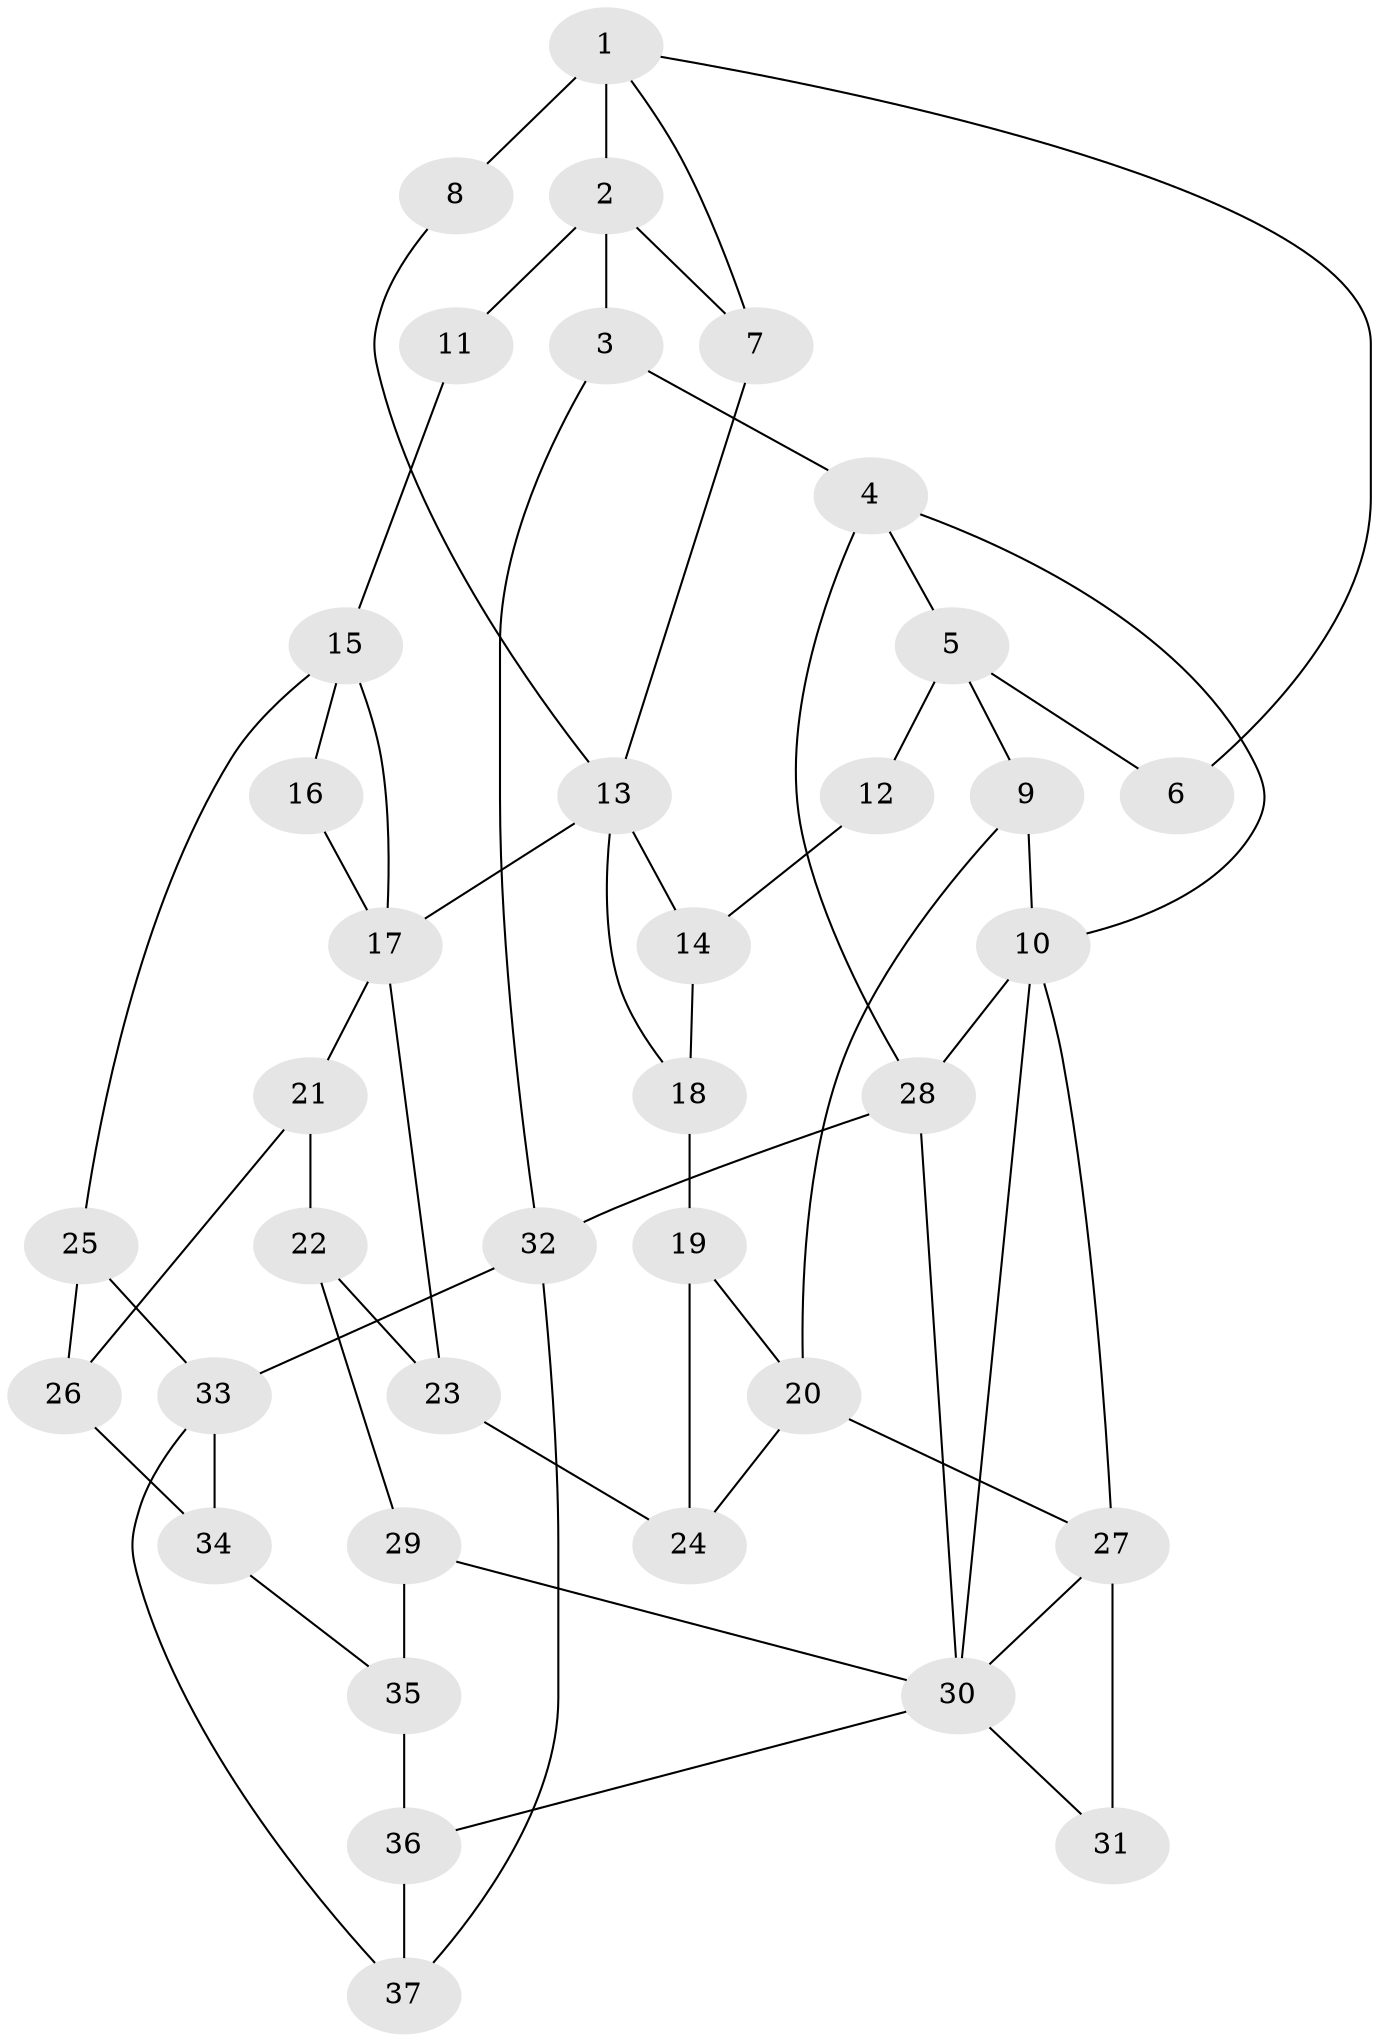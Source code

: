 // original degree distribution, {3: 0.02702702702702703, 4: 0.28378378378378377, 6: 0.25675675675675674, 5: 0.43243243243243246}
// Generated by graph-tools (version 1.1) at 2025/38/03/09/25 02:38:38]
// undirected, 37 vertices, 62 edges
graph export_dot {
graph [start="1"]
  node [color=gray90,style=filled];
  1;
  2;
  3;
  4;
  5;
  6;
  7;
  8;
  9;
  10;
  11;
  12;
  13;
  14;
  15;
  16;
  17;
  18;
  19;
  20;
  21;
  22;
  23;
  24;
  25;
  26;
  27;
  28;
  29;
  30;
  31;
  32;
  33;
  34;
  35;
  36;
  37;
  1 -- 2 [weight=1.0];
  1 -- 6 [weight=1.0];
  1 -- 7 [weight=1.0];
  1 -- 8 [weight=2.0];
  2 -- 3 [weight=2.0];
  2 -- 7 [weight=1.0];
  2 -- 11 [weight=2.0];
  3 -- 4 [weight=1.0];
  3 -- 32 [weight=1.0];
  4 -- 5 [weight=1.0];
  4 -- 10 [weight=1.0];
  4 -- 28 [weight=1.0];
  5 -- 6 [weight=2.0];
  5 -- 9 [weight=1.0];
  5 -- 12 [weight=2.0];
  7 -- 13 [weight=1.0];
  8 -- 13 [weight=1.0];
  9 -- 10 [weight=1.0];
  9 -- 20 [weight=1.0];
  10 -- 27 [weight=1.0];
  10 -- 28 [weight=1.0];
  10 -- 30 [weight=1.0];
  11 -- 15 [weight=2.0];
  12 -- 14 [weight=1.0];
  13 -- 14 [weight=1.0];
  13 -- 17 [weight=2.0];
  13 -- 18 [weight=1.0];
  14 -- 18 [weight=1.0];
  15 -- 16 [weight=2.0];
  15 -- 17 [weight=1.0];
  15 -- 25 [weight=1.0];
  16 -- 17 [weight=1.0];
  17 -- 21 [weight=1.0];
  17 -- 23 [weight=1.0];
  18 -- 19 [weight=1.0];
  19 -- 20 [weight=1.0];
  19 -- 24 [weight=1.0];
  20 -- 24 [weight=1.0];
  20 -- 27 [weight=2.0];
  21 -- 22 [weight=1.0];
  21 -- 26 [weight=1.0];
  22 -- 23 [weight=1.0];
  22 -- 29 [weight=1.0];
  23 -- 24 [weight=1.0];
  25 -- 26 [weight=1.0];
  25 -- 33 [weight=2.0];
  26 -- 34 [weight=2.0];
  27 -- 30 [weight=1.0];
  27 -- 31 [weight=2.0];
  28 -- 30 [weight=1.0];
  28 -- 32 [weight=1.0];
  29 -- 30 [weight=1.0];
  29 -- 35 [weight=1.0];
  30 -- 31 [weight=1.0];
  30 -- 36 [weight=1.0];
  32 -- 33 [weight=1.0];
  32 -- 37 [weight=1.0];
  33 -- 34 [weight=2.0];
  33 -- 37 [weight=1.0];
  34 -- 35 [weight=1.0];
  35 -- 36 [weight=1.0];
  36 -- 37 [weight=1.0];
}
